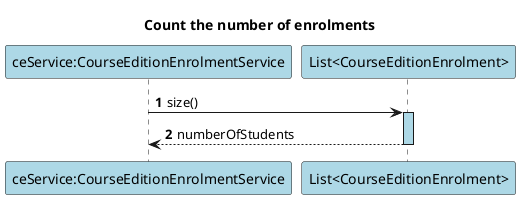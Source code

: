 @startuml

autonumber

title Count the number of enrolments

participant "ceService:CourseEditionEnrolmentService" as S #lightblue
participant "List<CourseEditionEnrolment>" as ListCEE #lightblue

S -> ListCEE ++ #lightblue: size()
ListCEE --> S --: numberOfStudents

@enduml